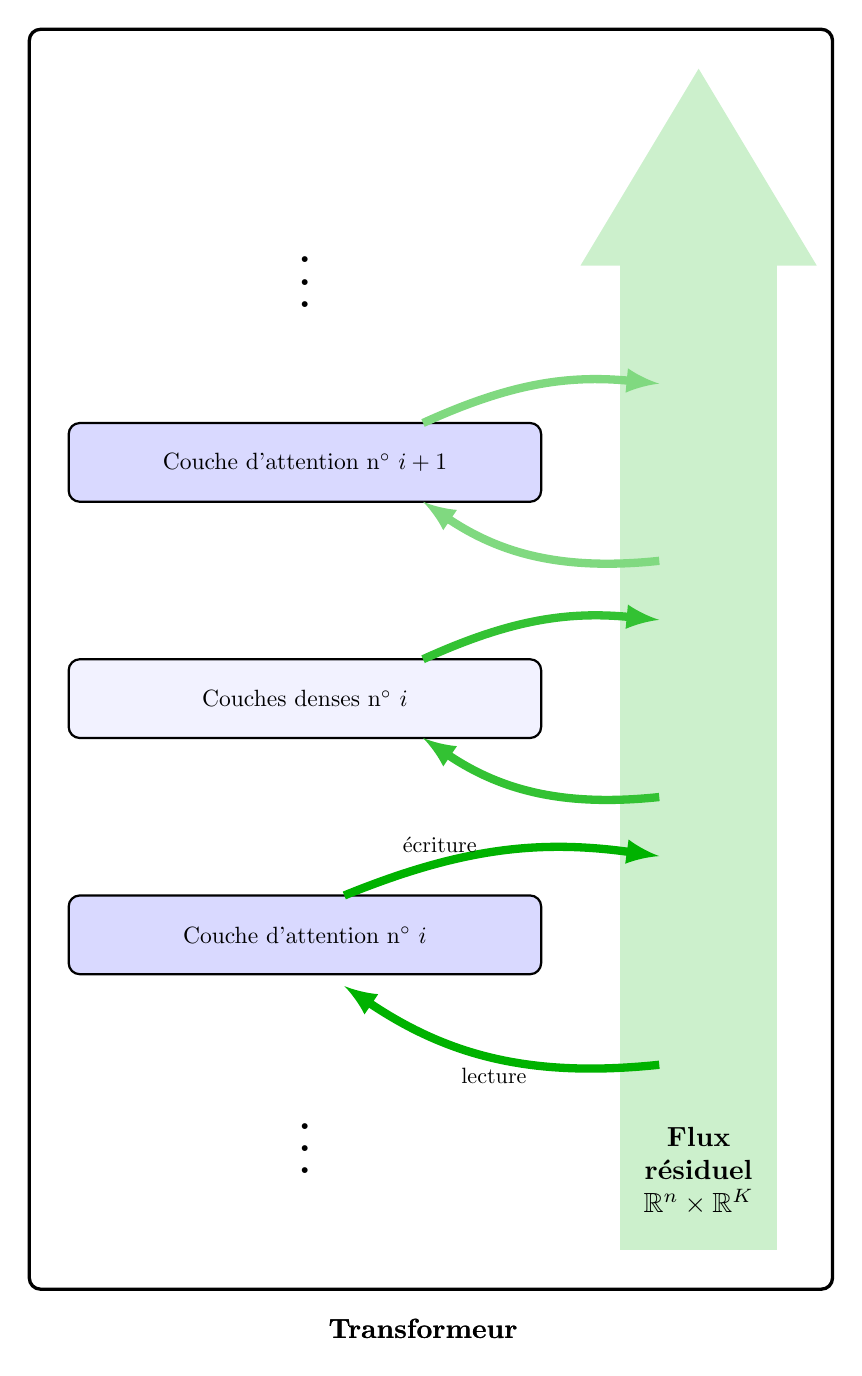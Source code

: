 ﻿\begin{tikzpicture}[scale=1]
%\usetikzlibrary{matrix, positioning}

% Phrase
\draw[rounded corners, very thick] (-5,0) rectangle ++(10.2,16);
\node at (0,-0.5) {\bf Transformeur};

\fill[green!70!black!20] (2.5,0.5) rectangle ++ (2,13);
\fill[green!70!black!20] (2,13) -- ++ (3,0) -- ++ (-1.5,2.5) -- cycle;

\node at (3.5,1.5) [align = center] {\bf Flux \\ \bf résiduel \\ $\mathbb{R}^n \times \mathbb{R}^K$}; 

\draw[rounded corners, thick, fill=blue!15] (-4.5,4) rectangle ++(6,1) node[pos=0.5, scale=0.85]{ Couche d'attention n$^\circ$ $i$};

\draw[rounded corners, thick, fill=blue!5] (-4.5,7) rectangle ++(6,1) node[pos=0.5, scale=0.85]{ Couches denses n$^\circ$ $i$};

\draw[rounded corners, thick, fill=blue!15] (-4.5,10) rectangle ++(6,1) node[pos=0.5, scale=0.85]{ Couche d'attention n$^\circ$ $i+1$};

\node[scale=2] at (-1.5,2) {$\vdots$};
\node[scale=2] at (-1.5,13) {$\vdots$};

\node at (0,-0.5) {\bf Transformeur};

\draw [->,>=latex, line width = 3pt,green!70!black] (3,2.85) to[bend left=20] node[midway,below,black, scale=0.8]{lecture} ++(-4,1) ;

\draw [<-,>=latex, line width = 3pt,green!70!black] (3,5.5) to[bend right=15] node[pos=0.7,above,black, scale=0.8]{écriture} ++(-4,-0.5) ;

\draw [->,>=latex, line width = 3pt,green!70!black!80] (3,6.25) to[bend left=20] ++(-3,0.75) ;

\draw [<-,>=latex, line width = 3pt,green!70!black!80] (3,8.5) to[bend right=15] ++(-3,-0.5) ;

\draw [->,>=latex, line width = 3pt,green!70!black!50] (3,9.25) to[bend left=20] ++(-3,0.75) ;

\draw [<-,>=latex, line width = 3pt,green!70!black!50] (3,11.5) to[bend right=15] ++(-3,-0.5) ;
\end{tikzpicture}